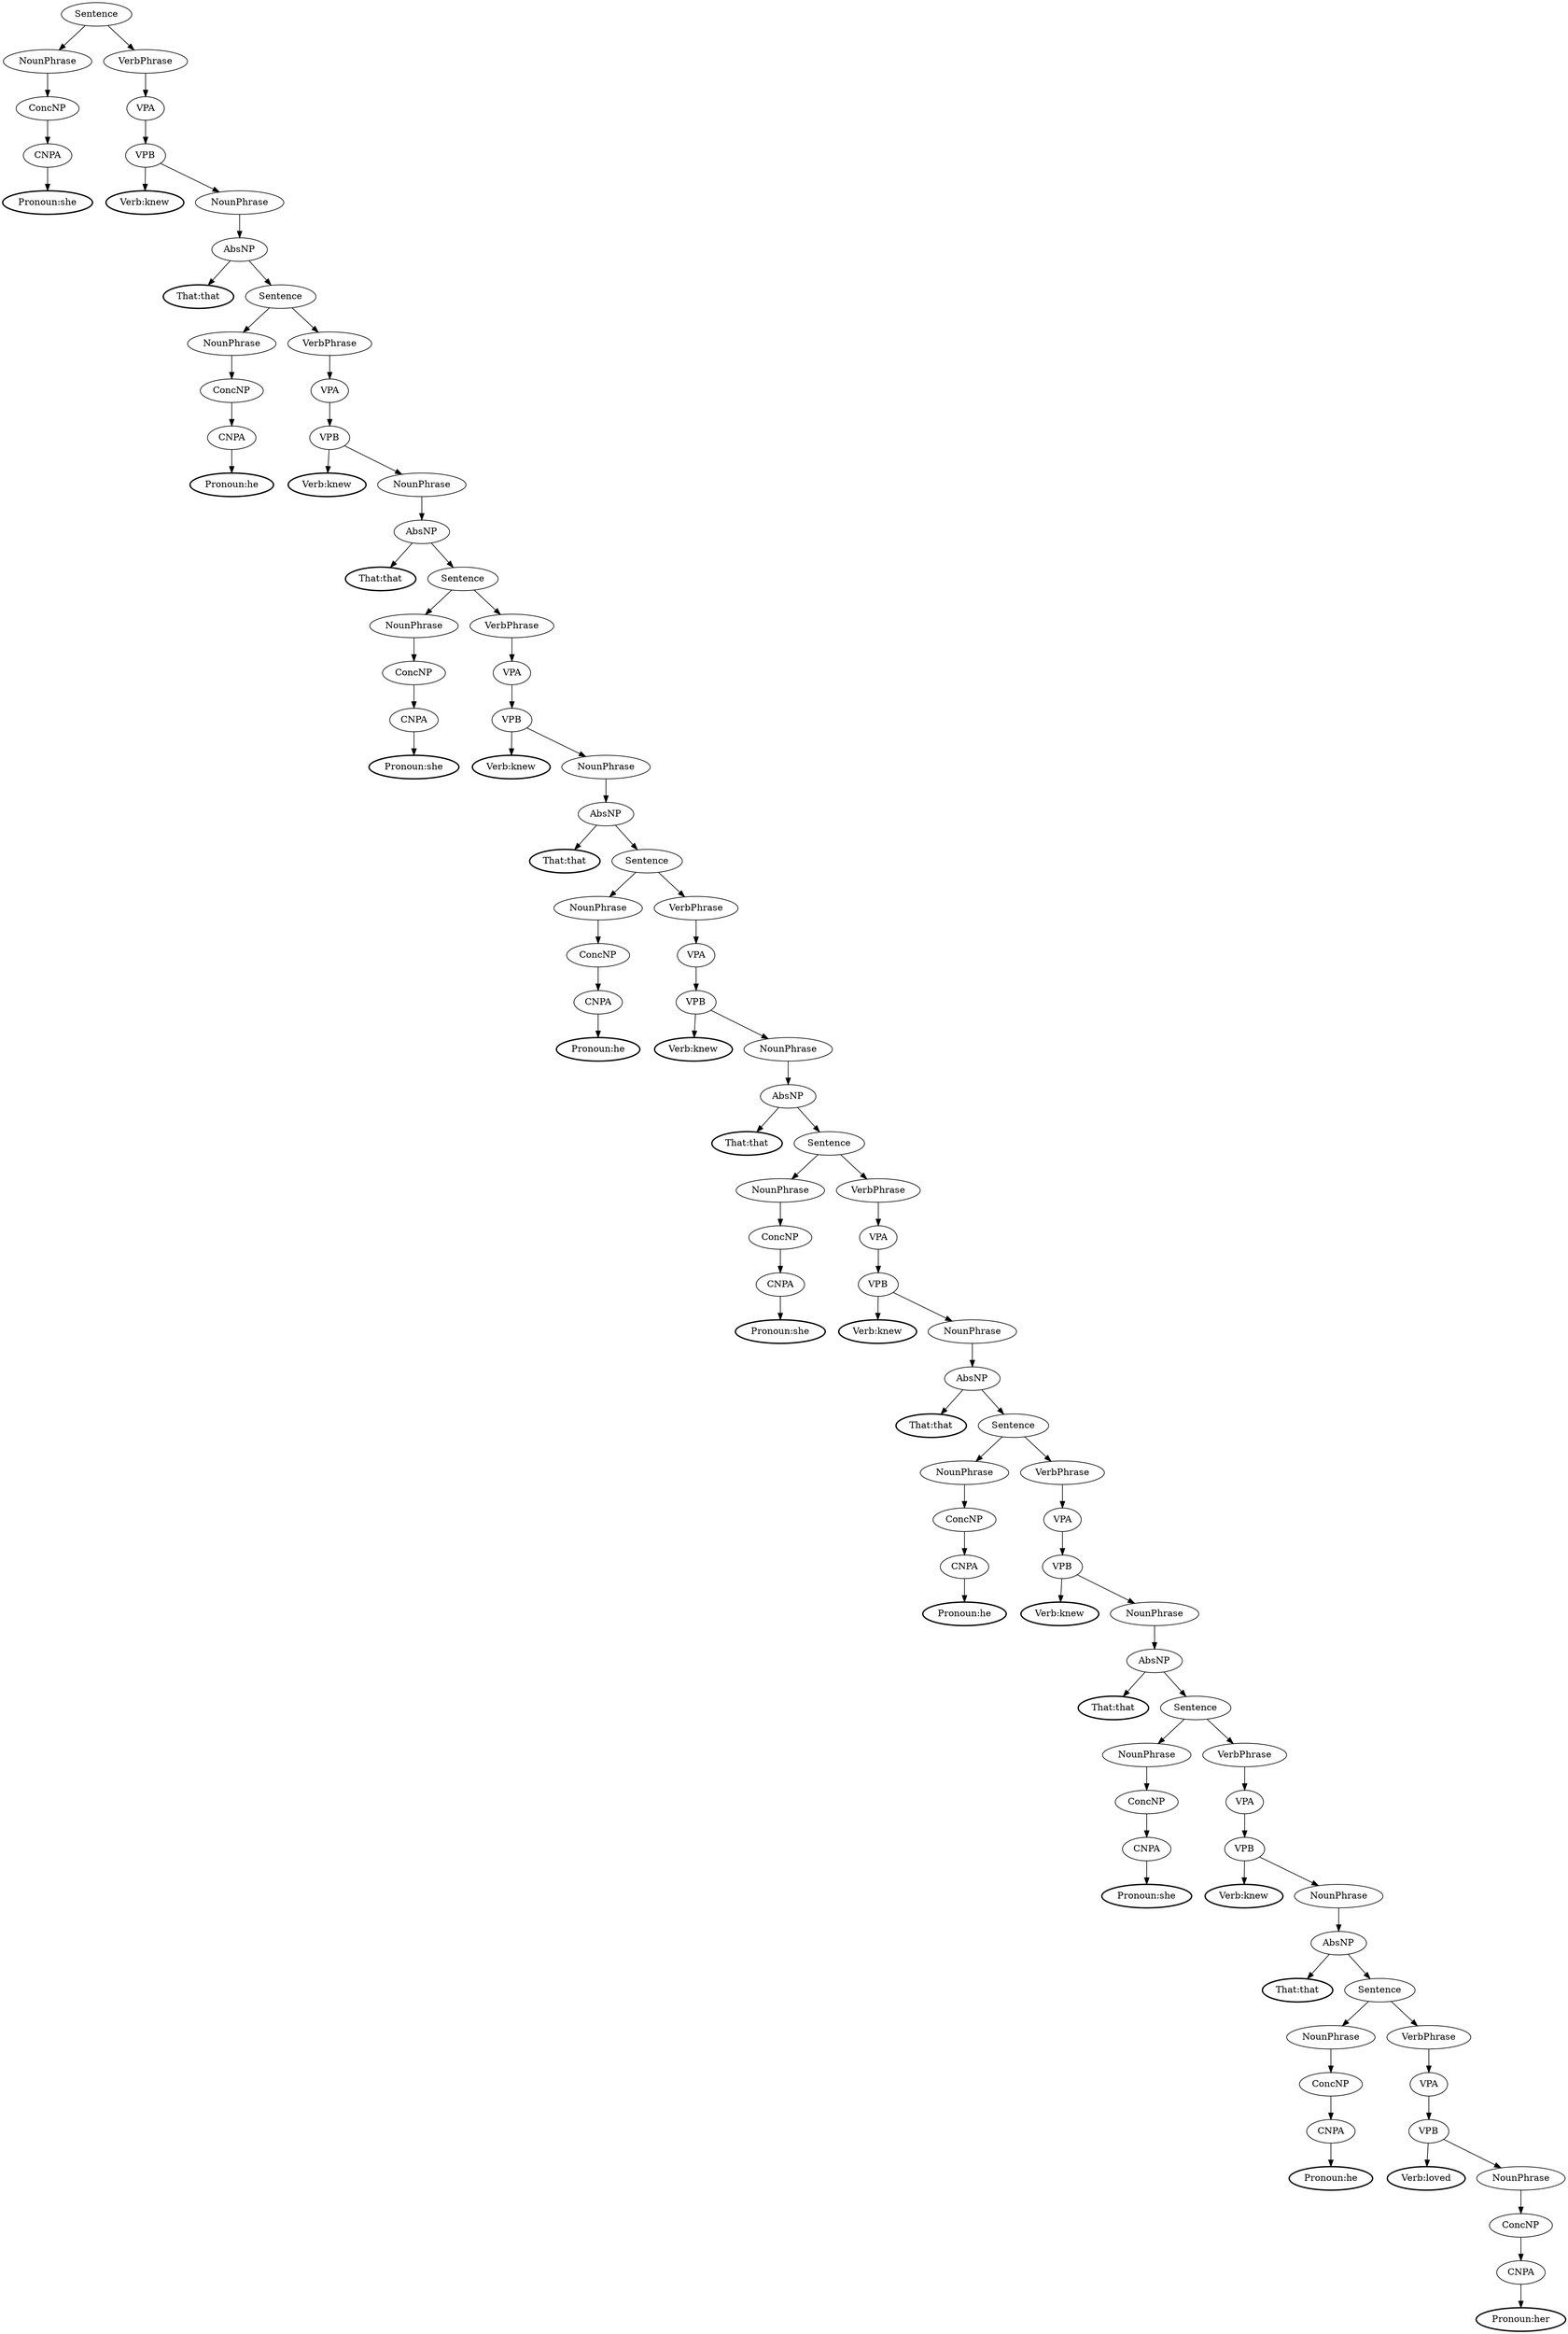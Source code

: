 digraph G {x312 [label = "Sentence"];
x312 -> x3;
x312 -> x311;
x3 [label = "NounPhrase"];
x3 -> x2;
x2 [label = "ConcNP"];
x2 -> x1;
x1 [label = "CNPA"];
x1 -> x0;
x0 [style=bold, label = "Pronoun:she"];x311 [label = "VerbPhrase"];
x311 -> x310;
x310 [label = "VPA"];
x310 -> x309;
x309 [label = "VPB"];
x309 -> x4;
x309 -> x307;
x4 [style=bold, label = "Verb:knew"];x307 [label = "NounPhrase"];
x307 -> x306;
x306 [label = "AbsNP"];
x306 -> x9;
x306 -> x302;
x9 [style=bold, label = "That:that"];x302 [label = "Sentence"];
x302 -> x15;
x302 -> x299;
x15 [label = "NounPhrase"];
x15 -> x14;
x14 [label = "ConcNP"];
x14 -> x13;
x13 [label = "CNPA"];
x13 -> x11;
x11 [style=bold, label = "Pronoun:he"];x299 [label = "VerbPhrase"];
x299 -> x298;
x298 [label = "VPA"];
x298 -> x297;
x297 [label = "VPB"];
x297 -> x16;
x297 -> x294;
x16 [style=bold, label = "Verb:knew"];x294 [label = "NounPhrase"];
x294 -> x293;
x293 [label = "AbsNP"];
x293 -> x21;
x293 -> x286;
x21 [style=bold, label = "That:that"];x286 [label = "Sentence"];
x286 -> x25;
x286 -> x281;
x25 [label = "NounPhrase"];
x25 -> x24;
x24 [label = "ConcNP"];
x24 -> x23;
x23 [label = "CNPA"];
x23 -> x22;
x22 [style=bold, label = "Pronoun:she"];x281 [label = "VerbPhrase"];
x281 -> x280;
x280 [label = "VPA"];
x280 -> x279;
x279 [label = "VPB"];
x279 -> x26;
x279 -> x275;
x26 [style=bold, label = "Verb:knew"];x275 [label = "NounPhrase"];
x275 -> x274;
x274 [label = "AbsNP"];
x274 -> x31;
x274 -> x264;
x31 [style=bold, label = "That:that"];x264 [label = "Sentence"];
x264 -> x37;
x264 -> x257;
x37 [label = "NounPhrase"];
x37 -> x36;
x36 [label = "ConcNP"];
x36 -> x35;
x35 [label = "CNPA"];
x35 -> x33;
x33 [style=bold, label = "Pronoun:he"];x257 [label = "VerbPhrase"];
x257 -> x256;
x256 [label = "VPA"];
x256 -> x255;
x255 [label = "VPB"];
x255 -> x38;
x255 -> x250;
x38 [style=bold, label = "Verb:knew"];x250 [label = "NounPhrase"];
x250 -> x249;
x249 [label = "AbsNP"];
x249 -> x43;
x249 -> x236;
x43 [style=bold, label = "That:that"];x236 [label = "Sentence"];
x236 -> x47;
x236 -> x227;
x47 [label = "NounPhrase"];
x47 -> x46;
x46 [label = "ConcNP"];
x46 -> x45;
x45 [label = "CNPA"];
x45 -> x44;
x44 [style=bold, label = "Pronoun:she"];x227 [label = "VerbPhrase"];
x227 -> x226;
x226 [label = "VPA"];
x226 -> x225;
x225 [label = "VPB"];
x225 -> x48;
x225 -> x219;
x48 [style=bold, label = "Verb:knew"];x219 [label = "NounPhrase"];
x219 -> x218;
x218 [label = "AbsNP"];
x218 -> x53;
x218 -> x202;
x53 [style=bold, label = "That:that"];x202 [label = "Sentence"];
x202 -> x59;
x202 -> x191;
x59 [label = "NounPhrase"];
x59 -> x58;
x58 [label = "ConcNP"];
x58 -> x57;
x57 [label = "CNPA"];
x57 -> x55;
x55 [style=bold, label = "Pronoun:he"];x191 [label = "VerbPhrase"];
x191 -> x190;
x190 [label = "VPA"];
x190 -> x189;
x189 [label = "VPB"];
x189 -> x60;
x189 -> x182;
x60 [style=bold, label = "Verb:knew"];x182 [label = "NounPhrase"];
x182 -> x181;
x181 [label = "AbsNP"];
x181 -> x65;
x181 -> x162;
x65 [style=bold, label = "That:that"];x162 [label = "Sentence"];
x162 -> x69;
x162 -> x149;
x69 [label = "NounPhrase"];
x69 -> x68;
x68 [label = "ConcNP"];
x68 -> x67;
x67 [label = "CNPA"];
x67 -> x66;
x66 [style=bold, label = "Pronoun:she"];x149 [label = "VerbPhrase"];
x149 -> x148;
x148 [label = "VPA"];
x148 -> x147;
x147 [label = "VPB"];
x147 -> x70;
x147 -> x139;
x70 [style=bold, label = "Verb:knew"];x139 [label = "NounPhrase"];
x139 -> x138;
x138 [label = "AbsNP"];
x138 -> x75;
x138 -> x116;
x75 [style=bold, label = "That:that"];x116 [label = "Sentence"];
x116 -> x81;
x116 -> x101;
x81 [label = "NounPhrase"];
x81 -> x80;
x80 [label = "ConcNP"];
x80 -> x79;
x79 [label = "CNPA"];
x79 -> x77;
x77 [style=bold, label = "Pronoun:he"];x101 [label = "VerbPhrase"];
x101 -> x100;
x100 [label = "VPA"];
x100 -> x99;
x99 [label = "VPB"];
x99 -> x82;
x99 -> x90;
x82 [style=bold, label = "Verb:loved"];x90 [label = "NounPhrase"];
x90 -> x89;
x89 [label = "ConcNP"];
x89 -> x88;
x88 [label = "CNPA"];
x88 -> x87;
x87 [style=bold, label = "Pronoun:her"];}